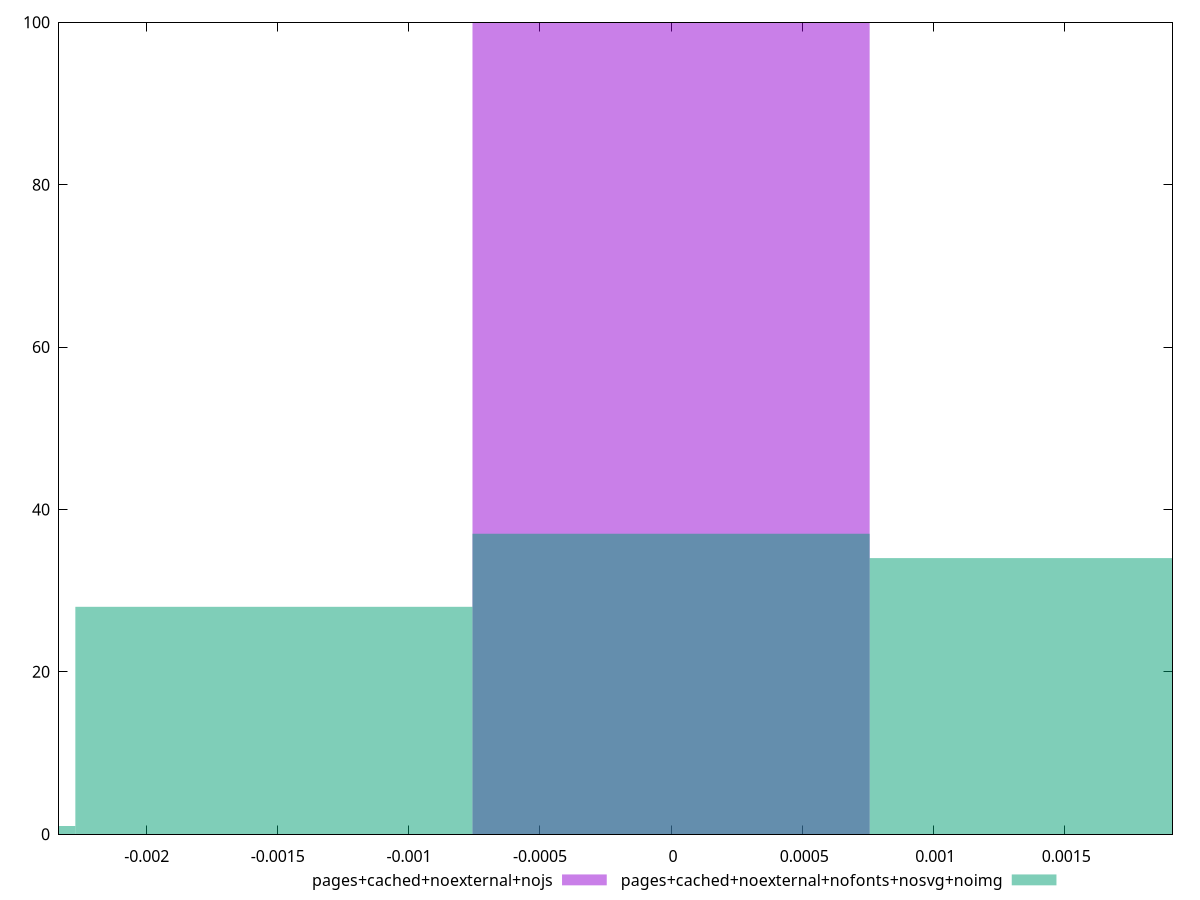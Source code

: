 reset

$pagesCachedNoexternalNojs <<EOF
0 100
EOF

$pagesCachedNoexternalNofontsNosvgNoimg <<EOF
0 37
0.0015150324120103036 34
-0.0015150324120103036 28
-0.0030300648240206072 1
EOF

set key outside below
set boxwidth 0.0015150324120103036
set xrange [-0.0023349044948522413:0.001912875659517327]
set yrange [0:100]
set trange [0:100]
set style fill transparent solid 0.5 noborder
set terminal svg size 640, 500 enhanced background rgb 'white'
set output "report_00008_2021-01-22T20:58:29.167/meta/score-difference/comparison/histogram/10_vs_11.svg"

plot $pagesCachedNoexternalNojs title "pages+cached+noexternal+nojs" with boxes, \
     $pagesCachedNoexternalNofontsNosvgNoimg title "pages+cached+noexternal+nofonts+nosvg+noimg" with boxes

reset

